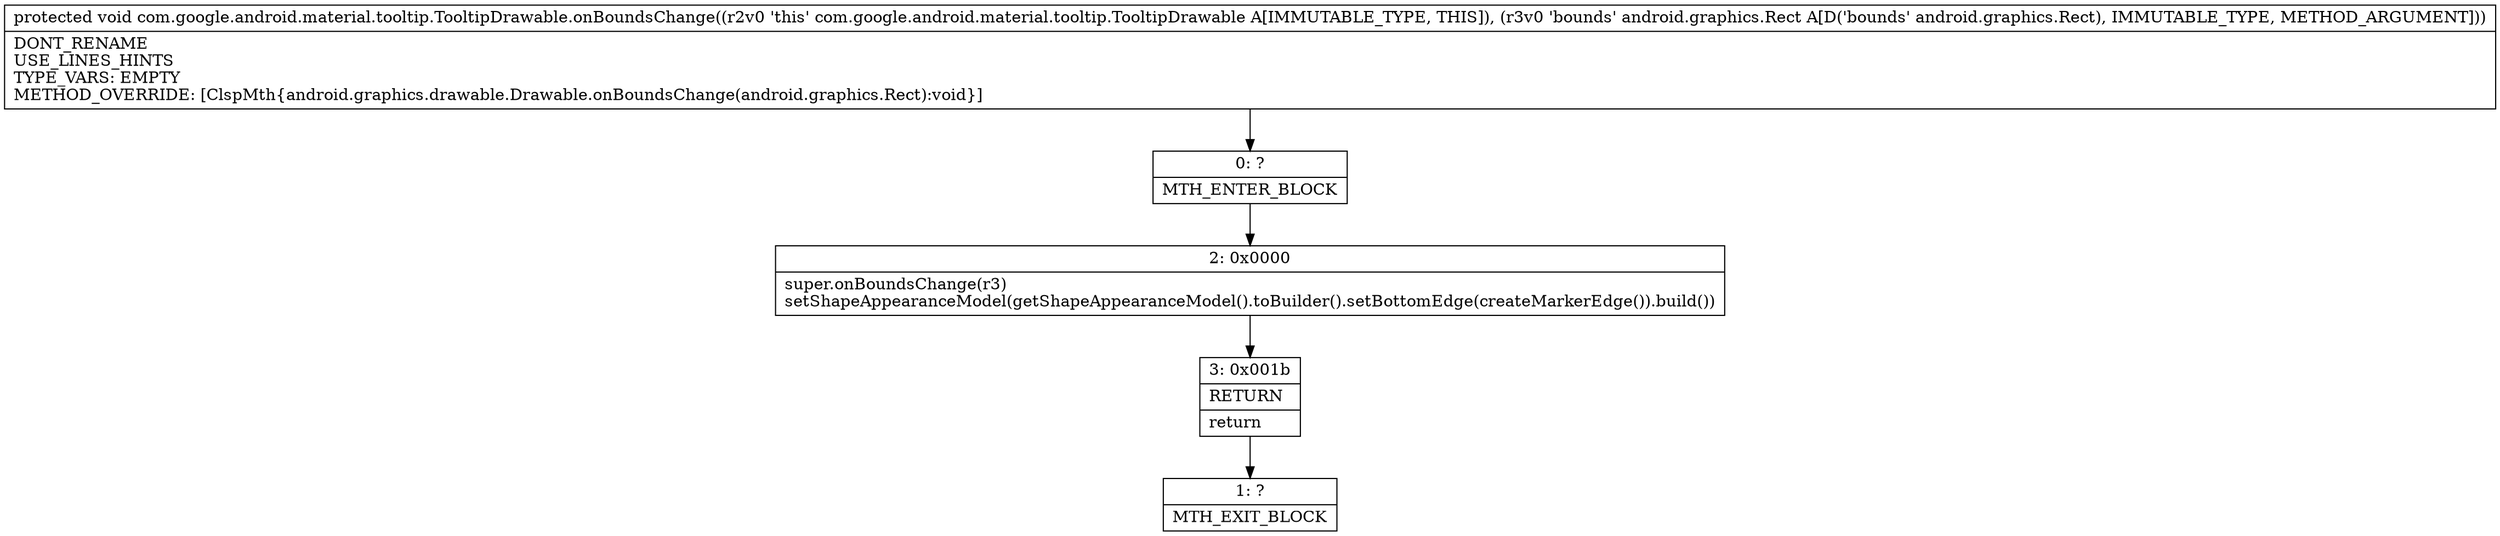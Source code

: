 digraph "CFG forcom.google.android.material.tooltip.TooltipDrawable.onBoundsChange(Landroid\/graphics\/Rect;)V" {
Node_0 [shape=record,label="{0\:\ ?|MTH_ENTER_BLOCK\l}"];
Node_2 [shape=record,label="{2\:\ 0x0000|super.onBoundsChange(r3)\lsetShapeAppearanceModel(getShapeAppearanceModel().toBuilder().setBottomEdge(createMarkerEdge()).build())\l}"];
Node_3 [shape=record,label="{3\:\ 0x001b|RETURN\l|return\l}"];
Node_1 [shape=record,label="{1\:\ ?|MTH_EXIT_BLOCK\l}"];
MethodNode[shape=record,label="{protected void com.google.android.material.tooltip.TooltipDrawable.onBoundsChange((r2v0 'this' com.google.android.material.tooltip.TooltipDrawable A[IMMUTABLE_TYPE, THIS]), (r3v0 'bounds' android.graphics.Rect A[D('bounds' android.graphics.Rect), IMMUTABLE_TYPE, METHOD_ARGUMENT]))  | DONT_RENAME\lUSE_LINES_HINTS\lTYPE_VARS: EMPTY\lMETHOD_OVERRIDE: [ClspMth\{android.graphics.drawable.Drawable.onBoundsChange(android.graphics.Rect):void\}]\l}"];
MethodNode -> Node_0;Node_0 -> Node_2;
Node_2 -> Node_3;
Node_3 -> Node_1;
}

